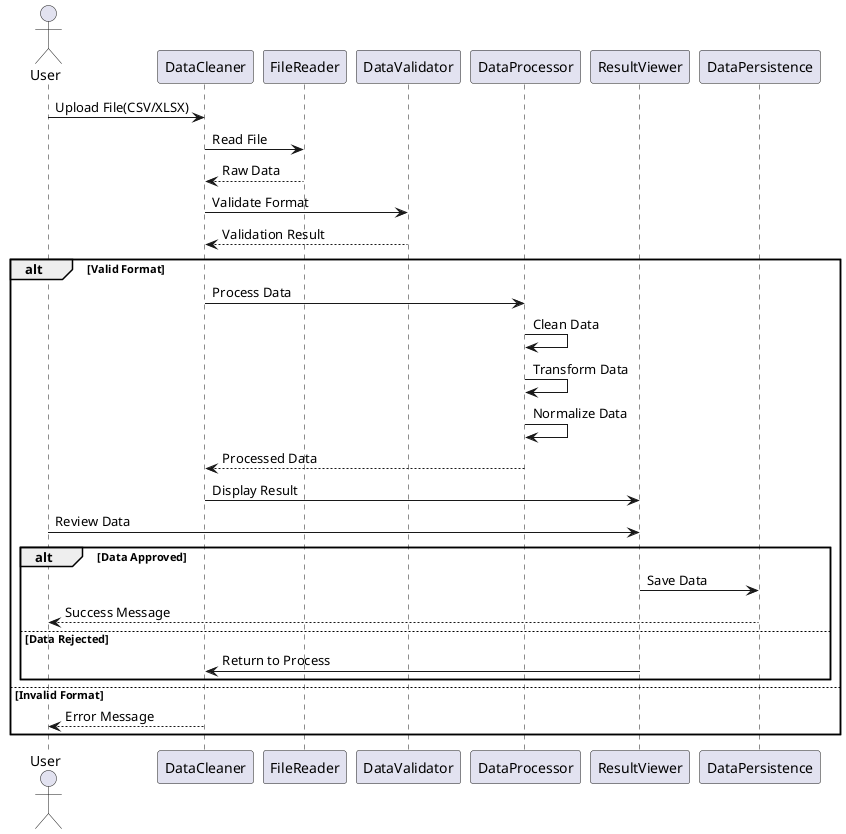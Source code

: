 @startuml Main Flow

actor User
participant "DataCleaner" as DC
participant "FileReader" as FR
participant "DataValidator" as DV
participant "DataProcessor" as DP
participant "ResultViewer" as RV
participant "DataPersistence" as DB

User -> DC: Upload File(CSV/XLSX)
DC -> FR: Read File
FR --> DC: Raw Data
DC -> DV: Validate Format
DV --> DC: Validation Result

alt Valid Format
    DC -> DP: Process Data
    DP -> DP: Clean Data
    DP -> DP: Transform Data
    DP -> DP: Normalize Data
    DP --> DC: Processed Data
    DC -> RV: Display Result
    User -> RV: Review Data
    
    alt Data Approved
        RV -> DB: Save Data
        DB --> User: Success Message
    else Data Rejected
        RV -> DC: Return to Process
    end
    
else Invalid Format
    DC --> User: Error Message
end

@enduml